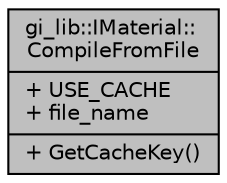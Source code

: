 digraph "gi_lib::IMaterial::CompileFromFile"
{
  edge [fontname="Helvetica",fontsize="10",labelfontname="Helvetica",labelfontsize="10"];
  node [fontname="Helvetica",fontsize="10",shape=record];
  Node1 [label="{gi_lib::IMaterial::\lCompileFromFile\n|+ USE_CACHE\l+ file_name\l|+ GetCacheKey()\l}",height=0.2,width=0.4,color="black", fillcolor="grey75", style="filled", fontcolor="black"];
}
